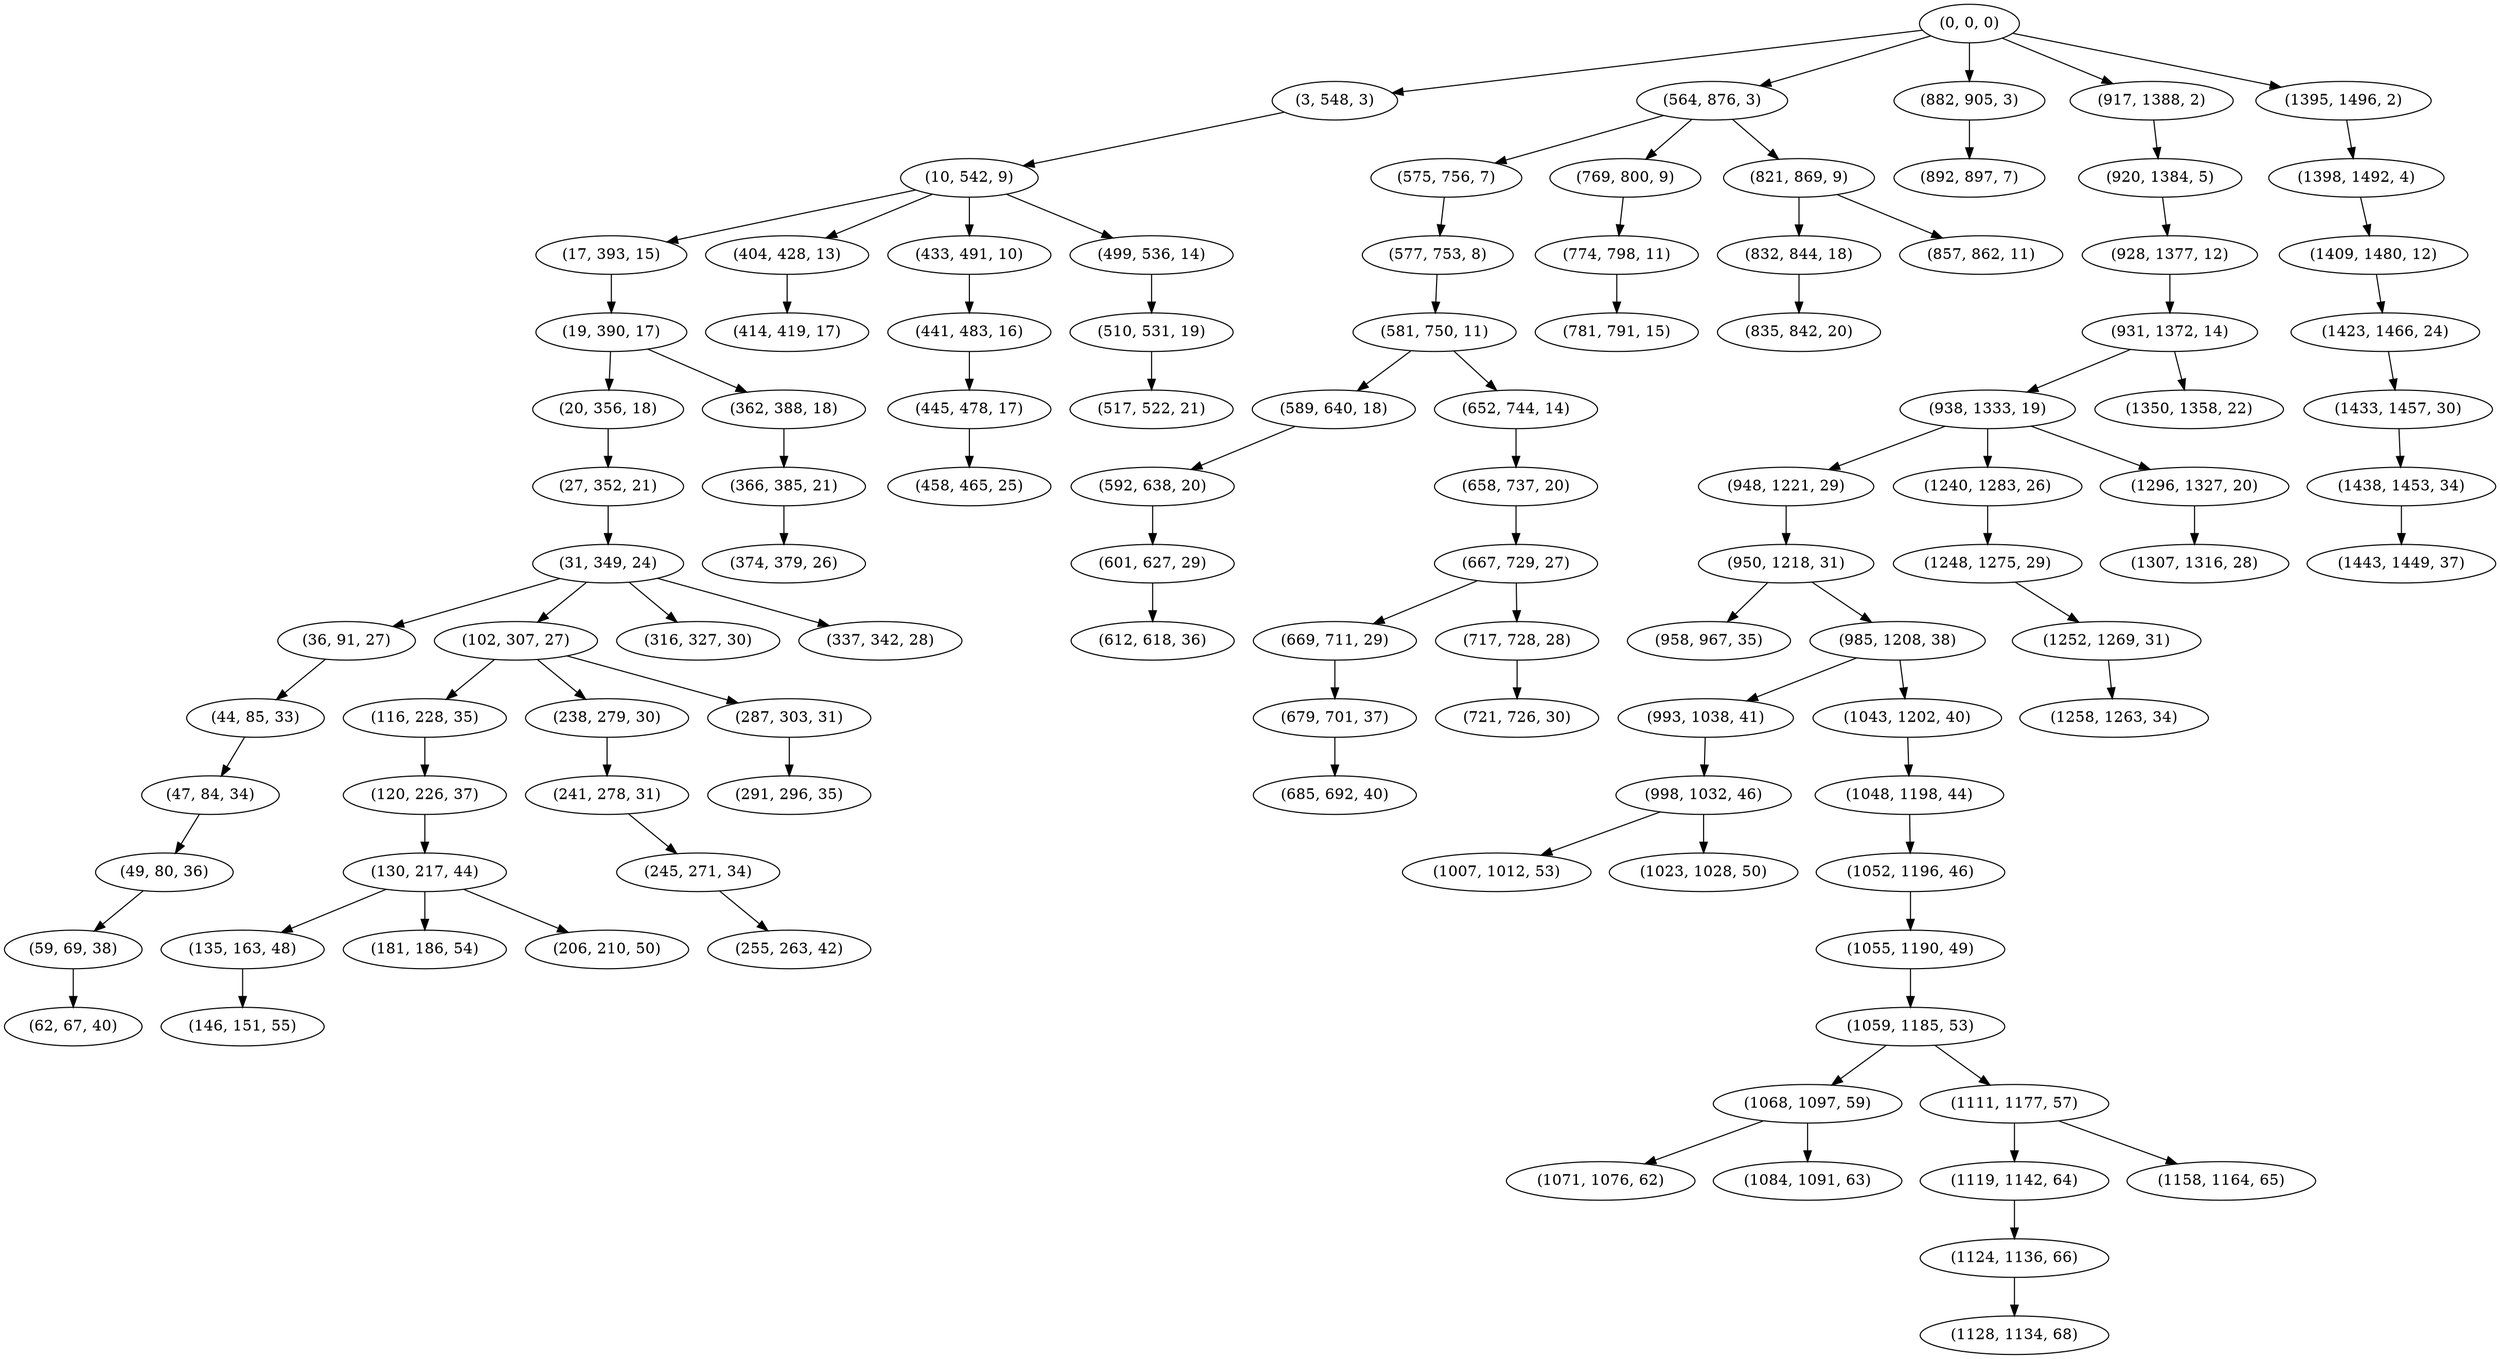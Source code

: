 digraph tree {
    "(0, 0, 0)";
    "(3, 548, 3)";
    "(10, 542, 9)";
    "(17, 393, 15)";
    "(19, 390, 17)";
    "(20, 356, 18)";
    "(27, 352, 21)";
    "(31, 349, 24)";
    "(36, 91, 27)";
    "(44, 85, 33)";
    "(47, 84, 34)";
    "(49, 80, 36)";
    "(59, 69, 38)";
    "(62, 67, 40)";
    "(102, 307, 27)";
    "(116, 228, 35)";
    "(120, 226, 37)";
    "(130, 217, 44)";
    "(135, 163, 48)";
    "(146, 151, 55)";
    "(181, 186, 54)";
    "(206, 210, 50)";
    "(238, 279, 30)";
    "(241, 278, 31)";
    "(245, 271, 34)";
    "(255, 263, 42)";
    "(287, 303, 31)";
    "(291, 296, 35)";
    "(316, 327, 30)";
    "(337, 342, 28)";
    "(362, 388, 18)";
    "(366, 385, 21)";
    "(374, 379, 26)";
    "(404, 428, 13)";
    "(414, 419, 17)";
    "(433, 491, 10)";
    "(441, 483, 16)";
    "(445, 478, 17)";
    "(458, 465, 25)";
    "(499, 536, 14)";
    "(510, 531, 19)";
    "(517, 522, 21)";
    "(564, 876, 3)";
    "(575, 756, 7)";
    "(577, 753, 8)";
    "(581, 750, 11)";
    "(589, 640, 18)";
    "(592, 638, 20)";
    "(601, 627, 29)";
    "(612, 618, 36)";
    "(652, 744, 14)";
    "(658, 737, 20)";
    "(667, 729, 27)";
    "(669, 711, 29)";
    "(679, 701, 37)";
    "(685, 692, 40)";
    "(717, 728, 28)";
    "(721, 726, 30)";
    "(769, 800, 9)";
    "(774, 798, 11)";
    "(781, 791, 15)";
    "(821, 869, 9)";
    "(832, 844, 18)";
    "(835, 842, 20)";
    "(857, 862, 11)";
    "(882, 905, 3)";
    "(892, 897, 7)";
    "(917, 1388, 2)";
    "(920, 1384, 5)";
    "(928, 1377, 12)";
    "(931, 1372, 14)";
    "(938, 1333, 19)";
    "(948, 1221, 29)";
    "(950, 1218, 31)";
    "(958, 967, 35)";
    "(985, 1208, 38)";
    "(993, 1038, 41)";
    "(998, 1032, 46)";
    "(1007, 1012, 53)";
    "(1023, 1028, 50)";
    "(1043, 1202, 40)";
    "(1048, 1198, 44)";
    "(1052, 1196, 46)";
    "(1055, 1190, 49)";
    "(1059, 1185, 53)";
    "(1068, 1097, 59)";
    "(1071, 1076, 62)";
    "(1084, 1091, 63)";
    "(1111, 1177, 57)";
    "(1119, 1142, 64)";
    "(1124, 1136, 66)";
    "(1128, 1134, 68)";
    "(1158, 1164, 65)";
    "(1240, 1283, 26)";
    "(1248, 1275, 29)";
    "(1252, 1269, 31)";
    "(1258, 1263, 34)";
    "(1296, 1327, 20)";
    "(1307, 1316, 28)";
    "(1350, 1358, 22)";
    "(1395, 1496, 2)";
    "(1398, 1492, 4)";
    "(1409, 1480, 12)";
    "(1423, 1466, 24)";
    "(1433, 1457, 30)";
    "(1438, 1453, 34)";
    "(1443, 1449, 37)";
    "(0, 0, 0)" -> "(3, 548, 3)";
    "(0, 0, 0)" -> "(564, 876, 3)";
    "(0, 0, 0)" -> "(882, 905, 3)";
    "(0, 0, 0)" -> "(917, 1388, 2)";
    "(0, 0, 0)" -> "(1395, 1496, 2)";
    "(3, 548, 3)" -> "(10, 542, 9)";
    "(10, 542, 9)" -> "(17, 393, 15)";
    "(10, 542, 9)" -> "(404, 428, 13)";
    "(10, 542, 9)" -> "(433, 491, 10)";
    "(10, 542, 9)" -> "(499, 536, 14)";
    "(17, 393, 15)" -> "(19, 390, 17)";
    "(19, 390, 17)" -> "(20, 356, 18)";
    "(19, 390, 17)" -> "(362, 388, 18)";
    "(20, 356, 18)" -> "(27, 352, 21)";
    "(27, 352, 21)" -> "(31, 349, 24)";
    "(31, 349, 24)" -> "(36, 91, 27)";
    "(31, 349, 24)" -> "(102, 307, 27)";
    "(31, 349, 24)" -> "(316, 327, 30)";
    "(31, 349, 24)" -> "(337, 342, 28)";
    "(36, 91, 27)" -> "(44, 85, 33)";
    "(44, 85, 33)" -> "(47, 84, 34)";
    "(47, 84, 34)" -> "(49, 80, 36)";
    "(49, 80, 36)" -> "(59, 69, 38)";
    "(59, 69, 38)" -> "(62, 67, 40)";
    "(102, 307, 27)" -> "(116, 228, 35)";
    "(102, 307, 27)" -> "(238, 279, 30)";
    "(102, 307, 27)" -> "(287, 303, 31)";
    "(116, 228, 35)" -> "(120, 226, 37)";
    "(120, 226, 37)" -> "(130, 217, 44)";
    "(130, 217, 44)" -> "(135, 163, 48)";
    "(130, 217, 44)" -> "(181, 186, 54)";
    "(130, 217, 44)" -> "(206, 210, 50)";
    "(135, 163, 48)" -> "(146, 151, 55)";
    "(238, 279, 30)" -> "(241, 278, 31)";
    "(241, 278, 31)" -> "(245, 271, 34)";
    "(245, 271, 34)" -> "(255, 263, 42)";
    "(287, 303, 31)" -> "(291, 296, 35)";
    "(362, 388, 18)" -> "(366, 385, 21)";
    "(366, 385, 21)" -> "(374, 379, 26)";
    "(404, 428, 13)" -> "(414, 419, 17)";
    "(433, 491, 10)" -> "(441, 483, 16)";
    "(441, 483, 16)" -> "(445, 478, 17)";
    "(445, 478, 17)" -> "(458, 465, 25)";
    "(499, 536, 14)" -> "(510, 531, 19)";
    "(510, 531, 19)" -> "(517, 522, 21)";
    "(564, 876, 3)" -> "(575, 756, 7)";
    "(564, 876, 3)" -> "(769, 800, 9)";
    "(564, 876, 3)" -> "(821, 869, 9)";
    "(575, 756, 7)" -> "(577, 753, 8)";
    "(577, 753, 8)" -> "(581, 750, 11)";
    "(581, 750, 11)" -> "(589, 640, 18)";
    "(581, 750, 11)" -> "(652, 744, 14)";
    "(589, 640, 18)" -> "(592, 638, 20)";
    "(592, 638, 20)" -> "(601, 627, 29)";
    "(601, 627, 29)" -> "(612, 618, 36)";
    "(652, 744, 14)" -> "(658, 737, 20)";
    "(658, 737, 20)" -> "(667, 729, 27)";
    "(667, 729, 27)" -> "(669, 711, 29)";
    "(667, 729, 27)" -> "(717, 728, 28)";
    "(669, 711, 29)" -> "(679, 701, 37)";
    "(679, 701, 37)" -> "(685, 692, 40)";
    "(717, 728, 28)" -> "(721, 726, 30)";
    "(769, 800, 9)" -> "(774, 798, 11)";
    "(774, 798, 11)" -> "(781, 791, 15)";
    "(821, 869, 9)" -> "(832, 844, 18)";
    "(821, 869, 9)" -> "(857, 862, 11)";
    "(832, 844, 18)" -> "(835, 842, 20)";
    "(882, 905, 3)" -> "(892, 897, 7)";
    "(917, 1388, 2)" -> "(920, 1384, 5)";
    "(920, 1384, 5)" -> "(928, 1377, 12)";
    "(928, 1377, 12)" -> "(931, 1372, 14)";
    "(931, 1372, 14)" -> "(938, 1333, 19)";
    "(931, 1372, 14)" -> "(1350, 1358, 22)";
    "(938, 1333, 19)" -> "(948, 1221, 29)";
    "(938, 1333, 19)" -> "(1240, 1283, 26)";
    "(938, 1333, 19)" -> "(1296, 1327, 20)";
    "(948, 1221, 29)" -> "(950, 1218, 31)";
    "(950, 1218, 31)" -> "(958, 967, 35)";
    "(950, 1218, 31)" -> "(985, 1208, 38)";
    "(985, 1208, 38)" -> "(993, 1038, 41)";
    "(985, 1208, 38)" -> "(1043, 1202, 40)";
    "(993, 1038, 41)" -> "(998, 1032, 46)";
    "(998, 1032, 46)" -> "(1007, 1012, 53)";
    "(998, 1032, 46)" -> "(1023, 1028, 50)";
    "(1043, 1202, 40)" -> "(1048, 1198, 44)";
    "(1048, 1198, 44)" -> "(1052, 1196, 46)";
    "(1052, 1196, 46)" -> "(1055, 1190, 49)";
    "(1055, 1190, 49)" -> "(1059, 1185, 53)";
    "(1059, 1185, 53)" -> "(1068, 1097, 59)";
    "(1059, 1185, 53)" -> "(1111, 1177, 57)";
    "(1068, 1097, 59)" -> "(1071, 1076, 62)";
    "(1068, 1097, 59)" -> "(1084, 1091, 63)";
    "(1111, 1177, 57)" -> "(1119, 1142, 64)";
    "(1111, 1177, 57)" -> "(1158, 1164, 65)";
    "(1119, 1142, 64)" -> "(1124, 1136, 66)";
    "(1124, 1136, 66)" -> "(1128, 1134, 68)";
    "(1240, 1283, 26)" -> "(1248, 1275, 29)";
    "(1248, 1275, 29)" -> "(1252, 1269, 31)";
    "(1252, 1269, 31)" -> "(1258, 1263, 34)";
    "(1296, 1327, 20)" -> "(1307, 1316, 28)";
    "(1395, 1496, 2)" -> "(1398, 1492, 4)";
    "(1398, 1492, 4)" -> "(1409, 1480, 12)";
    "(1409, 1480, 12)" -> "(1423, 1466, 24)";
    "(1423, 1466, 24)" -> "(1433, 1457, 30)";
    "(1433, 1457, 30)" -> "(1438, 1453, 34)";
    "(1438, 1453, 34)" -> "(1443, 1449, 37)";
}
